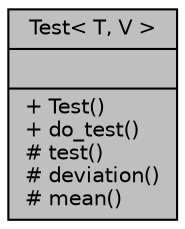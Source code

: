 digraph "Test&lt; T, V &gt;"
{
  edge [fontname="Helvetica",fontsize="10",labelfontname="Helvetica",labelfontsize="10"];
  node [fontname="Helvetica",fontsize="10",shape=record];
  Node1 [label="{Test\< T, V \>\n||+ Test()\l+ do_test()\l# test()\l# deviation()\l# mean()\l}",height=0.2,width=0.4,color="black", fillcolor="grey75", style="filled" fontcolor="black"];
}
